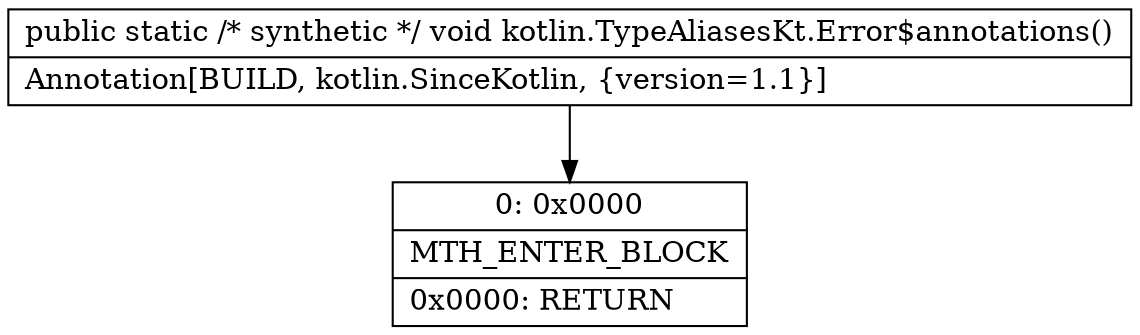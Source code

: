digraph "CFG forkotlin.TypeAliasesKt.Error$annotations()V" {
Node_0 [shape=record,label="{0\:\ 0x0000|MTH_ENTER_BLOCK\l|0x0000: RETURN   \l}"];
MethodNode[shape=record,label="{public static \/* synthetic *\/ void kotlin.TypeAliasesKt.Error$annotations()  | Annotation[BUILD, kotlin.SinceKotlin, \{version=1.1\}]\l}"];
MethodNode -> Node_0;
}

